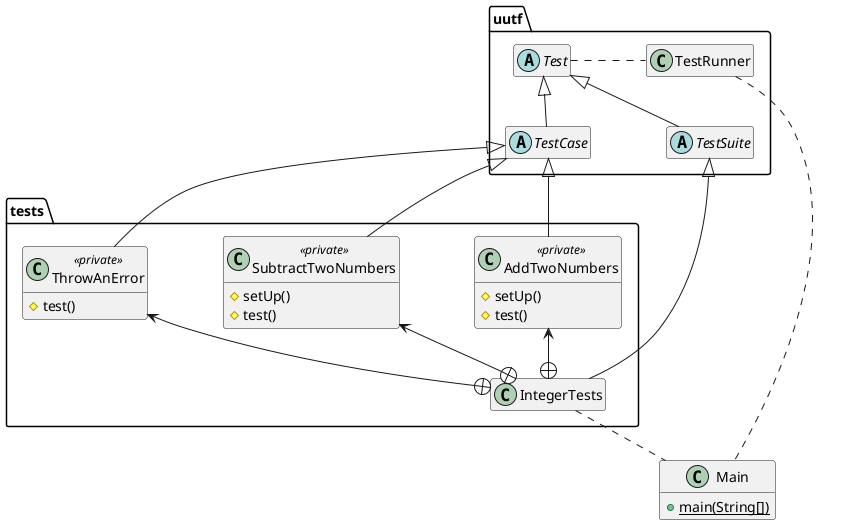 @startuml

skinparam nodesep 75
skinparam ranksep 50
hide empty members



package uutf {

  abstract class Test
  abstract class TestCase
  abstract class TestSuite
  Test <|-- TestCase
  Test <|-- TestSuite
  Test . TestRunner
  class TestRunner

}

package tests {

  class AddTwoNumbers <<private>> {
    # setUp()
    # test()
  }

  class SubtractTwoNumbers <<private>> {
    # setUp()
    # test()
  }

  class ThrowAnError  <<private>> {
    # test()
  }

  class IntegerTests

}

TestCase <|-- AddTwoNumbers
TestCase <|-- SubtractTwoNumbers
TestCase <|-- ThrowAnError
TestSuite <|-- IntegerTests

AddTwoNumbers <--+ IntegerTests
SubtractTwoNumbers <--+ IntegerTests
ThrowAnError <--+ IntegerTests

class Main {
  + {static} main(String[])
}


IntegerTests .. Main
TestRunner .. Main


@enduml
